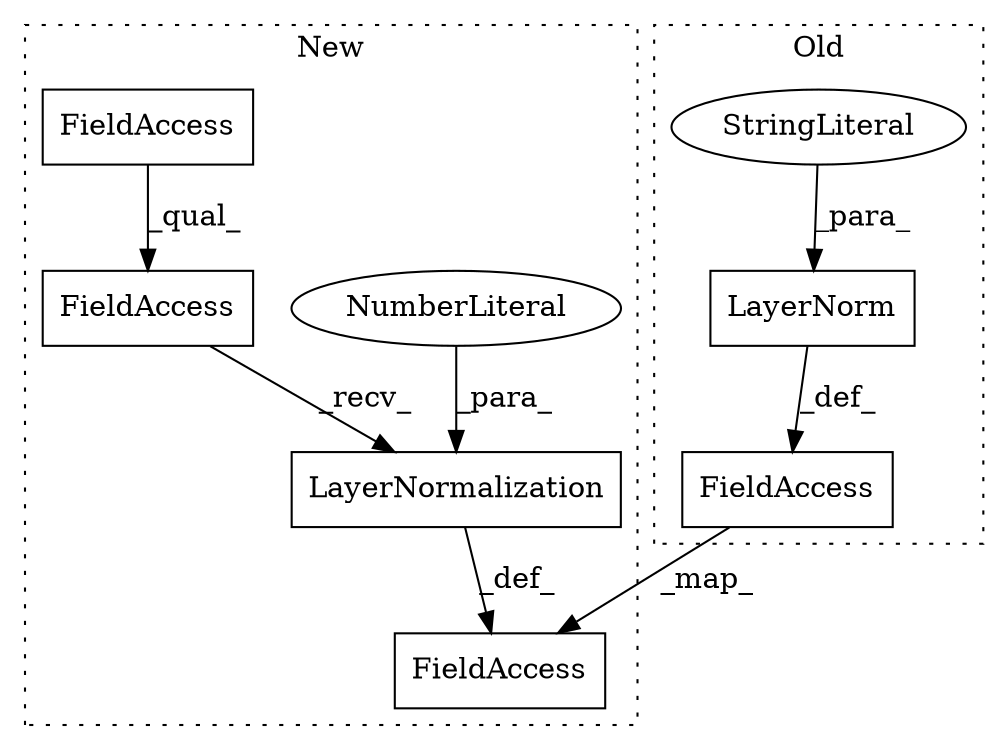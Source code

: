 digraph G {
subgraph cluster0 {
1 [label="LayerNorm" a="32" s="39141,39159" l="10,1" shape="box"];
6 [label="StringLiteral" a="45" s="39151" l="8" shape="ellipse"];
8 [label="FieldAccess" a="22" s="39133" l="7" shape="box"];
label = "Old";
style="dotted";
}
subgraph cluster1 {
2 [label="LayerNormalization" a="32" s="38355,38380" l="19,1" shape="box"];
3 [label="FieldAccess" a="22" s="38331" l="23" shape="box"];
4 [label="NumberLiteral" a="34" s="38374" l="6" shape="ellipse"];
5 [label="FieldAccess" a="22" s="38331" l="16" shape="box"];
7 [label="FieldAccess" a="22" s="38323" l="7" shape="box"];
label = "New";
style="dotted";
}
1 -> 8 [label="_def_"];
2 -> 7 [label="_def_"];
3 -> 2 [label="_recv_"];
4 -> 2 [label="_para_"];
5 -> 3 [label="_qual_"];
6 -> 1 [label="_para_"];
8 -> 7 [label="_map_"];
}